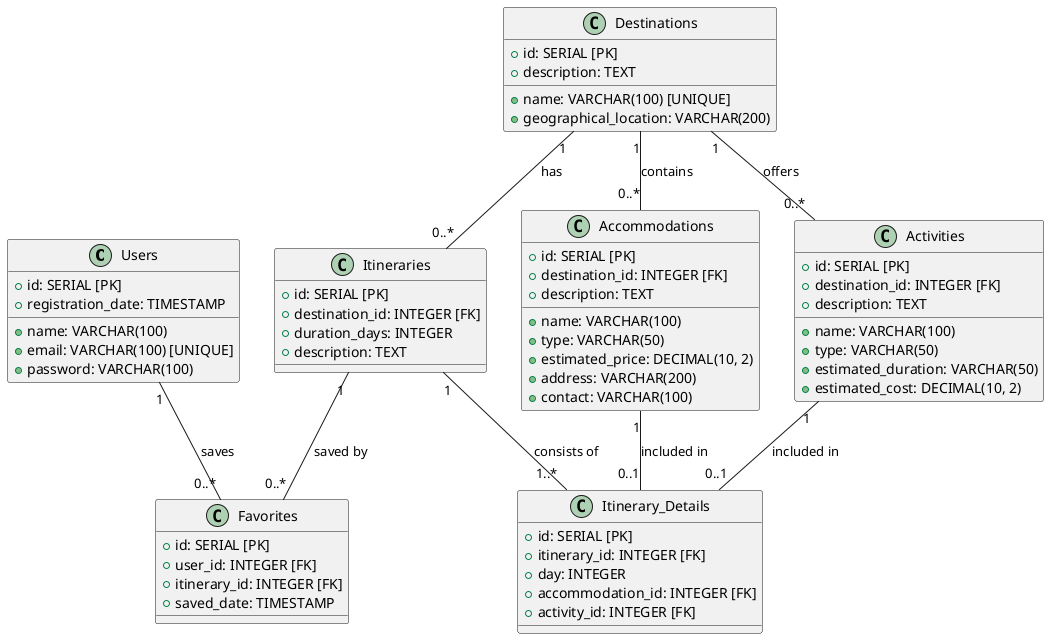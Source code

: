   @startuml

' Definition of the entities

class Users {
    +id: SERIAL [PK]
    +name: VARCHAR(100)
    +email: VARCHAR(100) [UNIQUE]
    +password: VARCHAR(100)
    + registration_date: TIMESTAMP
}

class Destinations {
    +id: SERIAL [PK]
    +name: VARCHAR(100) [UNIQUE]
    +description: TEXT
    +geographical_location: VARCHAR(200)
}

class Accommodations {
    +id: SERIAL [PK]
    +destination_id: INTEGER [FK]
    +name: VARCHAR(100)
    +type: VARCHAR(50)
    +estimated_price: DECIMAL(10, 2)
    +address: VARCHAR(200)
    +contact: VARCHAR(100)
    +description: TEXT
}

class Activities {
    +id: SERIAL [PK]
    +destination_id: INTEGER [FK]
    +name: VARCHAR(100)
    +description: TEXT
    +type: VARCHAR(50)
    +estimated_duration: VARCHAR(50)
    +estimated_cost: DECIMAL(10, 2)
}

class Itineraries {
    +id: SERIAL [PK]
    +destination_id: INTEGER [FK]
    +duration_days: INTEGER
    +description: TEXT
}

class Itinerary_Details {
    +id: SERIAL [PK]
    +itinerary_id: INTEGER [FK]
    +day: INTEGER
    +accommodation_id: INTEGER [FK]
    +activity_id: INTEGER [FK]
}

class Favorites {
    +id: SERIAL [PK]
    +user_id: INTEGER [FK]
    +itinerary_id: INTEGER [FK]
    +saved_date: TIMESTAMP
}

' Relationships with cardinality

Users "1" -- "0..*" Favorites : saves
Destinations "1" -- "0..*" Accommodations : contains
Destinations "1" -- "0..*" Activities : offers
Destinations "1" -- "0..*" Itineraries : has
Itineraries "1" -- "1..*" Itinerary_Details : consists of
Accommodations "1" -- "0..1" Itinerary_Details : included in
Activities "1" -- "0..1" Itinerary_Details : included in
Itineraries "1" -- "0..*" Favorites : saved by

@enduml
